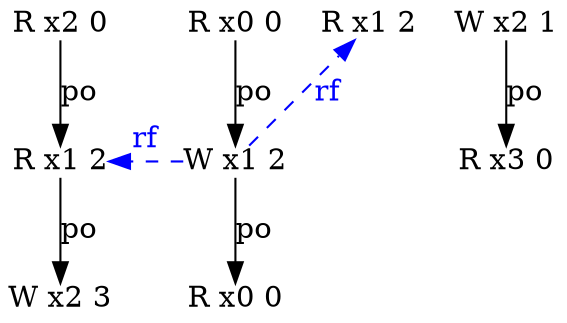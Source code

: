 digraph g {
  n3_0 [type=R,loc=2,th=3,idx=0,label="R x2 0",pos="3,0!",shape=plain];
  n1_0 [type=W,loc=2,th=1,idx=0,label="W x2 1",pos="1,0!",shape=plain];
  n1_1 [type=R,loc=3,th=1,idx=1,label="R x3 0",pos="1,-1!",shape=plain];
  n3_2 [type=W,loc=2,th=3,idx=2,label="W x2 3",pos="3,-2!",shape=plain];
  n2_0 [type=R,loc=0,th=2,idx=0,label="R x0 0",pos="2,0!",shape=plain];
  n2_2 [type=R,loc=0,th=2,idx=2,label="R x0 0",pos="2,-2!",shape=plain];
  n2_1 [type=W,loc=1,th=2,idx=1,label="W x1 2",pos="2,-1!",shape=plain];
  n0_0 [type=R,loc=1,th=0,idx=0,label="R x1 2",pos="0,0!",shape=plain];
  n3_1 [type=R,loc=1,th=3,idx=1,label="R x1 2",pos="3,-1!",shape=plain];
  n3_0 -> n3_1 [label="po"];
  n2_1 -> n2_2 [label="po"];
  n1_0 -> n1_1 [label="po"];
  n2_0 -> n2_1 [label="po"];
  n3_1 -> n3_2 [label="po"];
  n2_1 -> n0_0 [from_th=2,to_th=0,from_idx=1,to_idx=0,constraint=false,style=dashed,label="rf",fontcolor=blue,color=blue];
  n2_1 -> n3_1 [from_th=2,to_th=3,from_idx=1,to_idx=1,constraint=false,style=dashed,label="rf",fontcolor=blue,color=blue];
}
